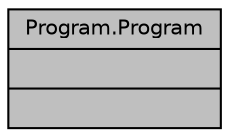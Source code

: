 digraph "Program.Program"
{
 // INTERACTIVE_SVG=YES
 // LATEX_PDF_SIZE
  edge [fontname="Helvetica",fontsize="10",labelfontname="Helvetica",labelfontsize="10"];
  node [fontname="Helvetica",fontsize="10",shape=record];
  Node1 [label="{Program.Program\n||}",height=0.2,width=0.4,color="black", fillcolor="grey75", style="filled", fontcolor="black",tooltip=" "];
}
